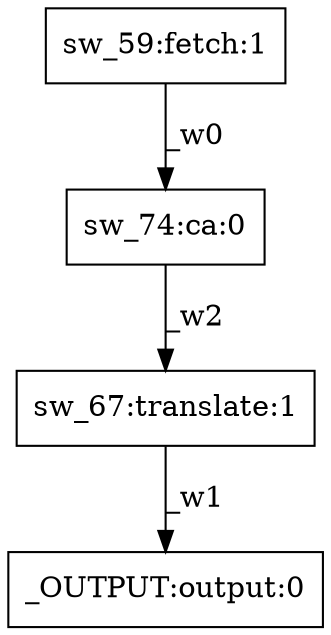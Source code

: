 digraph test1 { node [shape=box] "sw_67" [label="sw_67:translate:1"];"sw_74" [label="sw_74:ca:0"];"_OUTPUT" [label="_OUTPUT:output:0"];"sw_59" [label="sw_59:fetch:1"];"sw_59" -> "sw_74" [label="_w0"];"sw_67" -> "_OUTPUT" [label="_w1"];"sw_74" -> "sw_67" [label="_w2"];}